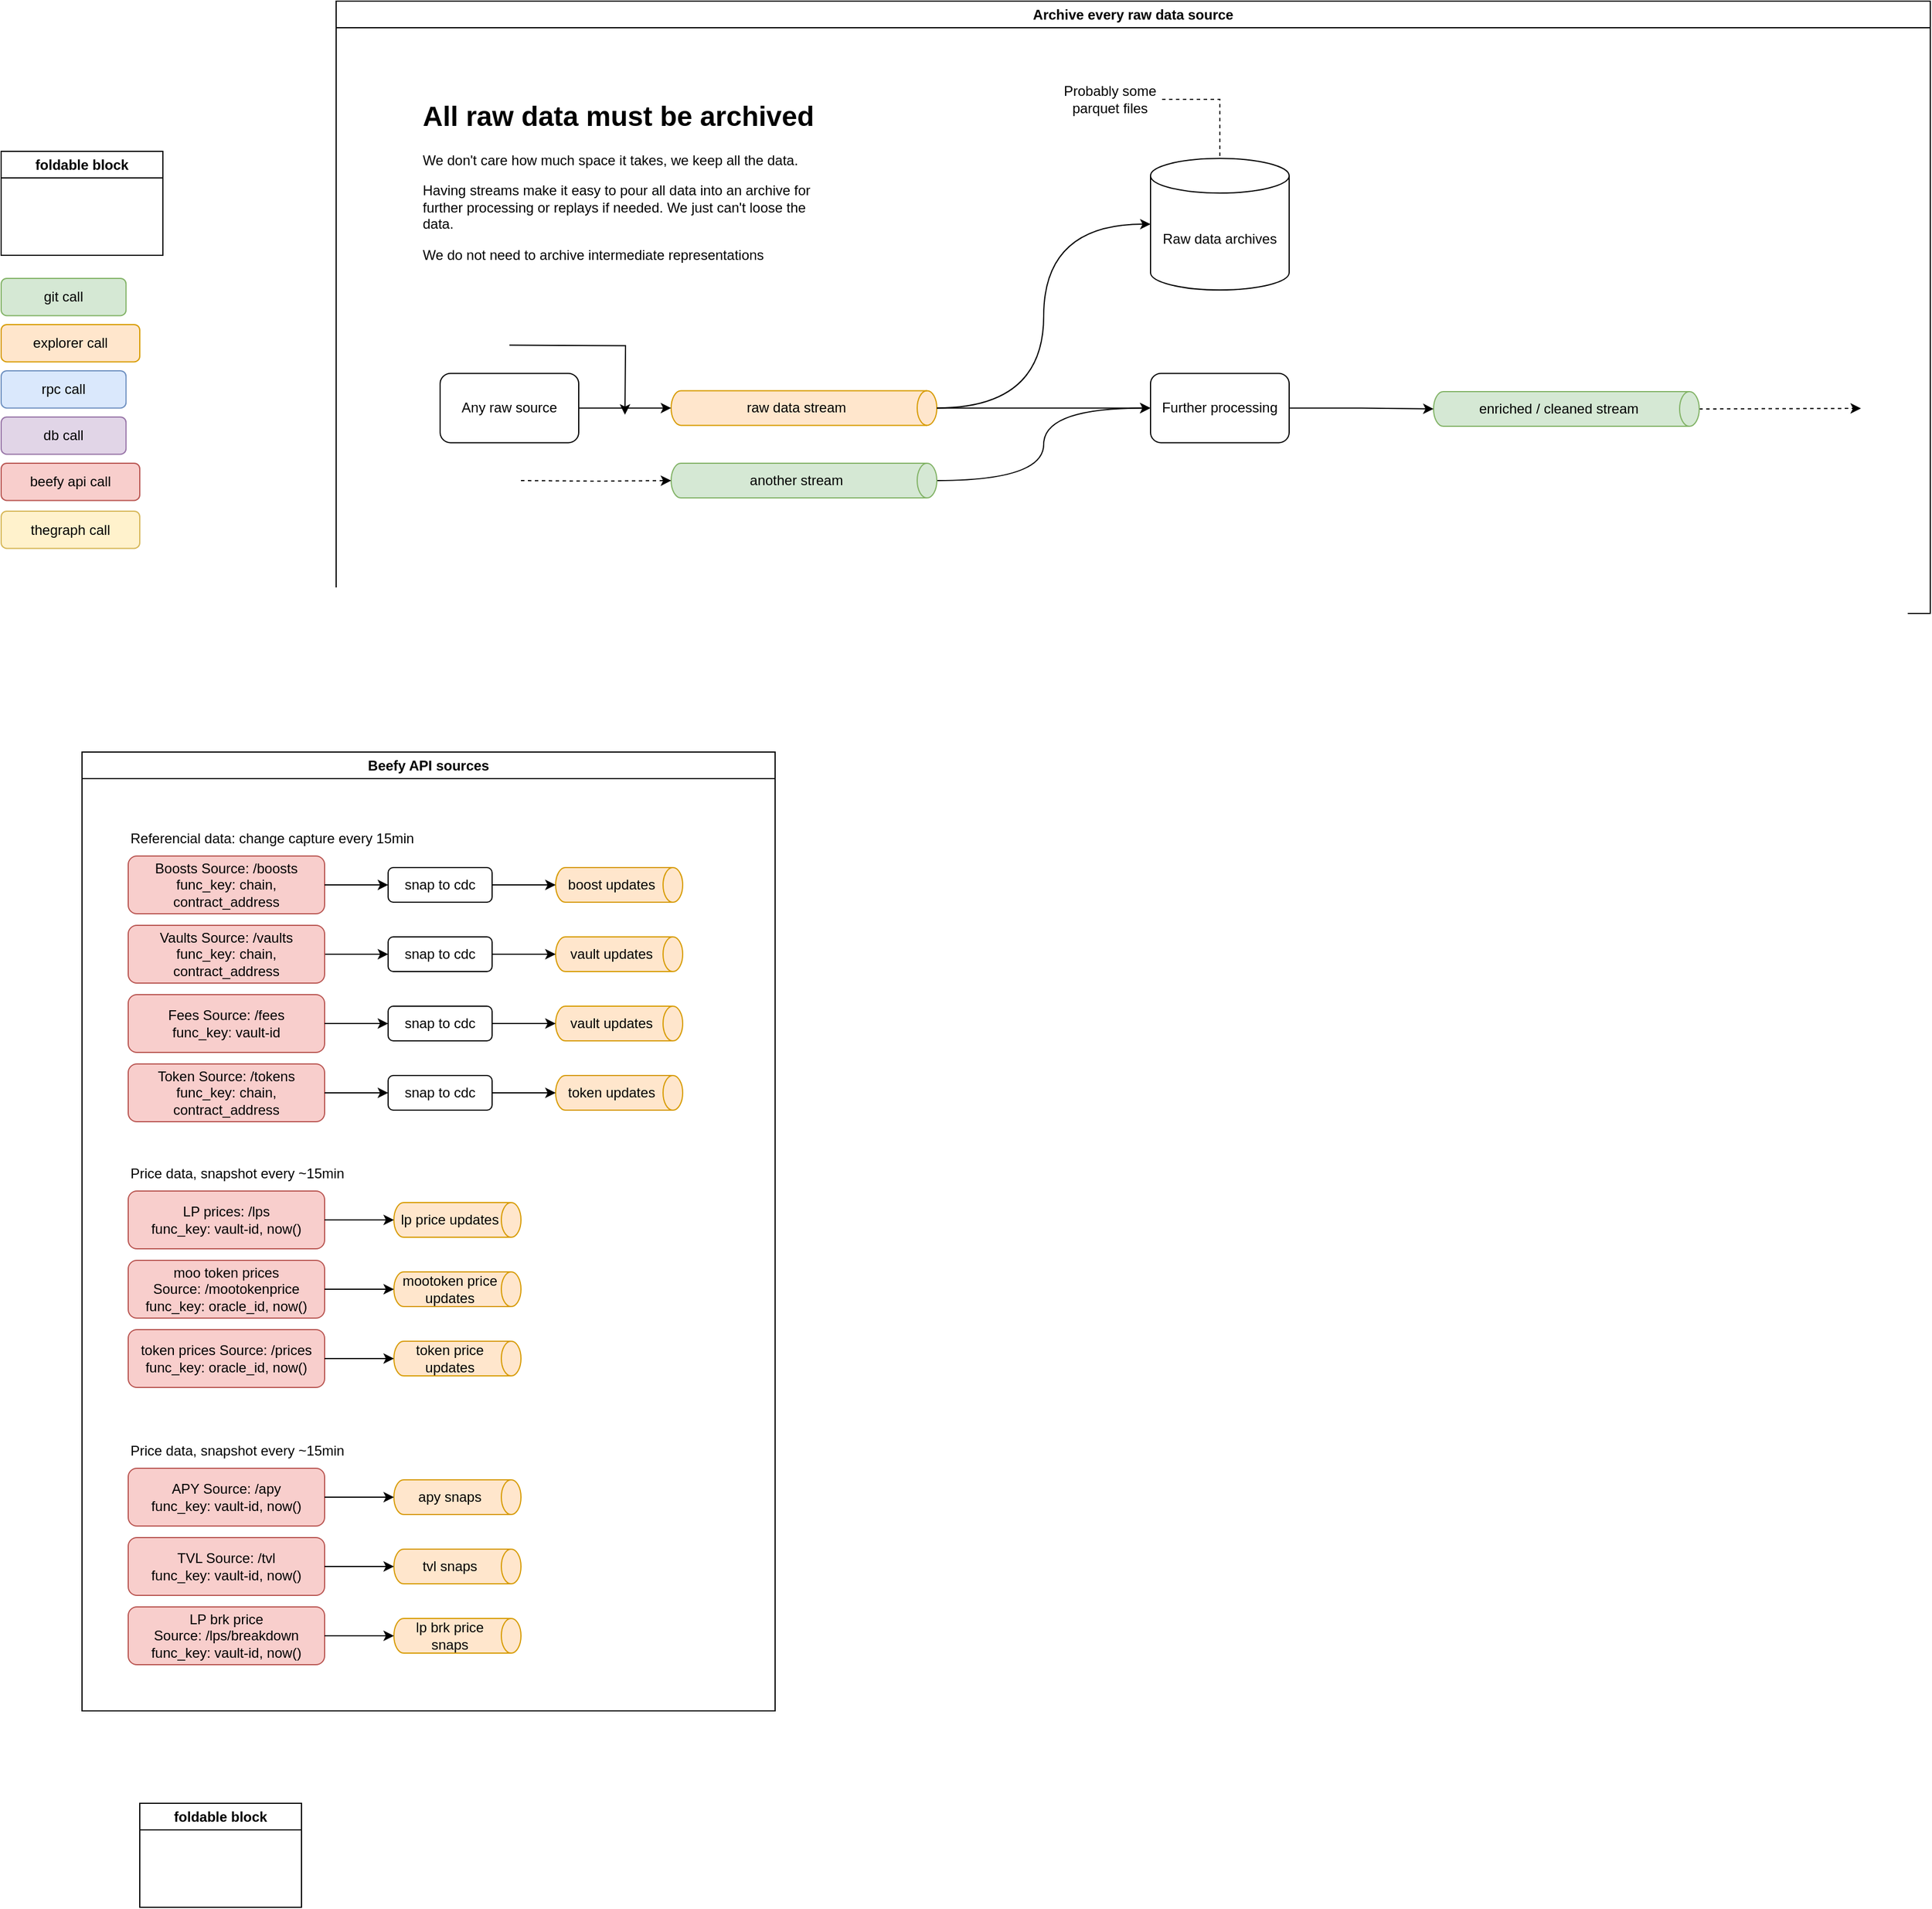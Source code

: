 <mxfile version="22.0.8" type="github">
  <diagram name="Page-1" id="d61cFQMUThN0K3jyABDj">
    <mxGraphModel dx="658" dy="1550" grid="1" gridSize="10" guides="1" tooltips="1" connect="1" arrows="1" fold="1" page="1" pageScale="1" pageWidth="850" pageHeight="1100" math="0" shadow="0">
      <root>
        <mxCell id="0" />
        <mxCell id="1" parent="0" />
        <mxCell id="mptU31HQFR-m2cuub4Bu-2" value="explorer call" style="rounded=1;whiteSpace=wrap;html=1;fontSize=12;glass=0;strokeWidth=1;shadow=0;fillColor=#ffe6cc;strokeColor=#d79b00;" vertex="1" parent="1">
          <mxGeometry x="90" y="50" width="120" height="32.2" as="geometry" />
        </mxCell>
        <mxCell id="mptU31HQFR-m2cuub4Bu-3" value="rpc call" style="rounded=1;whiteSpace=wrap;html=1;fontSize=12;glass=0;strokeWidth=1;shadow=0;fillColor=#dae8fc;strokeColor=#6c8ebf;" vertex="1" parent="1">
          <mxGeometry x="90" y="90" width="108.12" height="32.2" as="geometry" />
        </mxCell>
        <mxCell id="mptU31HQFR-m2cuub4Bu-4" value="git call" style="rounded=1;whiteSpace=wrap;html=1;fontSize=12;glass=0;strokeWidth=1;shadow=0;fillColor=#d5e8d4;strokeColor=#82b366;" vertex="1" parent="1">
          <mxGeometry x="90" y="10" width="108.12" height="32.2" as="geometry" />
        </mxCell>
        <mxCell id="mptU31HQFR-m2cuub4Bu-5" value="db call" style="rounded=1;whiteSpace=wrap;html=1;fontSize=12;glass=0;strokeWidth=1;shadow=0;fillColor=#e1d5e7;strokeColor=#9673a6;" vertex="1" parent="1">
          <mxGeometry x="90" y="130" width="108.12" height="32.2" as="geometry" />
        </mxCell>
        <mxCell id="mptU31HQFR-m2cuub4Bu-6" value="beefy api call" style="rounded=1;whiteSpace=wrap;html=1;fontSize=12;glass=0;strokeWidth=1;shadow=0;fillColor=#f8cecc;strokeColor=#b85450;" vertex="1" parent="1">
          <mxGeometry x="90" y="170" width="120" height="32.2" as="geometry" />
        </mxCell>
        <mxCell id="mptU31HQFR-m2cuub4Bu-7" value="thegraph call" style="rounded=1;whiteSpace=wrap;html=1;fontSize=12;glass=0;strokeWidth=1;shadow=0;fillColor=#fff2cc;strokeColor=#d6b656;" vertex="1" parent="1">
          <mxGeometry x="90" y="211.5" width="120" height="32.2" as="geometry" />
        </mxCell>
        <mxCell id="mptU31HQFR-m2cuub4Bu-27" value="Archive every raw data source" style="swimlane;whiteSpace=wrap;html=1;" vertex="1" parent="1">
          <mxGeometry x="380" y="-230" width="1380" height="530" as="geometry">
            <mxRectangle x="380" y="-230" width="80" height="30" as="alternateBounds" />
          </mxGeometry>
        </mxCell>
        <mxCell id="mptU31HQFR-m2cuub4Bu-36" style="edgeStyle=orthogonalEdgeStyle;rounded=0;orthogonalLoop=1;jettySize=auto;html=1;exitX=1;exitY=0.5;exitDx=0;exitDy=0;entryX=0;entryY=0.5;entryDx=0;entryDy=0;jumpStyle=arc;jumpSize=12;" edge="1" parent="mptU31HQFR-m2cuub4Bu-27" target="mptU31HQFR-m2cuub4Bu-31">
          <mxGeometry relative="1" as="geometry">
            <mxPoint x="250" y="358" as="targetPoint" />
            <mxPoint x="150" y="297.75" as="sourcePoint" />
          </mxGeometry>
        </mxCell>
        <mxCell id="mptU31HQFR-m2cuub4Bu-37" style="edgeStyle=orthogonalEdgeStyle;rounded=0;orthogonalLoop=1;jettySize=auto;html=1;exitX=1;exitY=0.5;exitDx=0;exitDy=0;jumpStyle=arc;jumpSize=12;" edge="1" parent="mptU31HQFR-m2cuub4Bu-27" target="mptU31HQFR-m2cuub4Bu-32">
          <mxGeometry relative="1" as="geometry">
            <mxPoint x="310" y="298.25" as="sourcePoint" />
          </mxGeometry>
        </mxCell>
        <mxCell id="mptU31HQFR-m2cuub4Bu-38" style="edgeStyle=orthogonalEdgeStyle;rounded=0;orthogonalLoop=1;jettySize=auto;html=1;exitX=1;exitY=0.5;exitDx=0;exitDy=0;exitPerimeter=0;jumpStyle=arc;jumpSize=12;" edge="1" parent="mptU31HQFR-m2cuub4Bu-27" target="mptU31HQFR-m2cuub4Bu-33">
          <mxGeometry relative="1" as="geometry">
            <mxPoint x="470" y="298.25" as="sourcePoint" />
          </mxGeometry>
        </mxCell>
        <mxCell id="mptU31HQFR-m2cuub4Bu-11" value="Any raw source" style="rounded=1;whiteSpace=wrap;html=1;" vertex="1" parent="mptU31HQFR-m2cuub4Bu-27">
          <mxGeometry x="90" y="322.2" width="120" height="60" as="geometry" />
        </mxCell>
        <mxCell id="mptU31HQFR-m2cuub4Bu-17" value="raw data stream" style="shape=cylinder3;whiteSpace=wrap;html=1;boundedLbl=1;backgroundOutline=1;size=8.5;rotation=90;fillColor=#ffe6cc;horizontal=0;strokeColor=#d79b00;" vertex="1" parent="mptU31HQFR-m2cuub4Bu-27">
          <mxGeometry x="390" y="237.2" width="30" height="230" as="geometry" />
        </mxCell>
        <mxCell id="mptU31HQFR-m2cuub4Bu-18" style="edgeStyle=orthogonalEdgeStyle;rounded=0;orthogonalLoop=1;jettySize=auto;html=1;exitX=1;exitY=0.5;exitDx=0;exitDy=0;entryX=0.5;entryY=1;entryDx=0;entryDy=0;entryPerimeter=0;" edge="1" parent="mptU31HQFR-m2cuub4Bu-27" source="mptU31HQFR-m2cuub4Bu-11" target="mptU31HQFR-m2cuub4Bu-17">
          <mxGeometry relative="1" as="geometry" />
        </mxCell>
        <mxCell id="mptU31HQFR-m2cuub4Bu-19" value="Raw data archives" style="shape=cylinder3;whiteSpace=wrap;html=1;boundedLbl=1;backgroundOutline=1;size=15;" vertex="1" parent="mptU31HQFR-m2cuub4Bu-27">
          <mxGeometry x="705" y="136.1" width="120" height="113.9" as="geometry" />
        </mxCell>
        <mxCell id="mptU31HQFR-m2cuub4Bu-22" style="edgeStyle=orthogonalEdgeStyle;rounded=0;orthogonalLoop=1;jettySize=auto;html=1;exitX=0.5;exitY=0;exitDx=0;exitDy=0;exitPerimeter=0;entryX=0;entryY=0.5;entryDx=0;entryDy=0;entryPerimeter=0;curved=1;" edge="1" parent="mptU31HQFR-m2cuub4Bu-27" source="mptU31HQFR-m2cuub4Bu-17" target="mptU31HQFR-m2cuub4Bu-19">
          <mxGeometry relative="1" as="geometry" />
        </mxCell>
        <mxCell id="mptU31HQFR-m2cuub4Bu-24" value="Further processing" style="rounded=1;whiteSpace=wrap;html=1;" vertex="1" parent="mptU31HQFR-m2cuub4Bu-27">
          <mxGeometry x="705" y="322.2" width="120" height="60" as="geometry" />
        </mxCell>
        <mxCell id="mptU31HQFR-m2cuub4Bu-23" style="edgeStyle=orthogonalEdgeStyle;rounded=0;orthogonalLoop=1;jettySize=auto;html=1;exitX=0.5;exitY=0;exitDx=0;exitDy=0;exitPerimeter=0;entryX=0;entryY=0.5;entryDx=0;entryDy=0;" edge="1" parent="mptU31HQFR-m2cuub4Bu-27" source="mptU31HQFR-m2cuub4Bu-17" target="mptU31HQFR-m2cuub4Bu-24">
          <mxGeometry relative="1" as="geometry">
            <mxPoint x="685" y="352" as="targetPoint" />
          </mxGeometry>
        </mxCell>
        <mxCell id="mptU31HQFR-m2cuub4Bu-25" value="Probably some parquet files" style="text;html=1;strokeColor=none;fillColor=none;align=center;verticalAlign=middle;whiteSpace=wrap;rounded=0;" vertex="1" parent="mptU31HQFR-m2cuub4Bu-27">
          <mxGeometry x="625" y="70" width="90" height="30" as="geometry" />
        </mxCell>
        <mxCell id="mptU31HQFR-m2cuub4Bu-26" style="edgeStyle=orthogonalEdgeStyle;rounded=0;orthogonalLoop=1;jettySize=auto;html=1;exitX=1;exitY=0.5;exitDx=0;exitDy=0;entryX=0.5;entryY=0;entryDx=0;entryDy=0;entryPerimeter=0;dashed=1;endArrow=none;endFill=0;" edge="1" parent="mptU31HQFR-m2cuub4Bu-27" source="mptU31HQFR-m2cuub4Bu-25" target="mptU31HQFR-m2cuub4Bu-19">
          <mxGeometry relative="1" as="geometry" />
        </mxCell>
        <mxCell id="mptU31HQFR-m2cuub4Bu-42" value="&lt;h1&gt;All raw data must be archived&lt;/h1&gt;&lt;p&gt;We don&#39;t care how much space it takes, we keep all the data.&lt;/p&gt;&lt;p&gt;Having streams make it easy to pour all data into an archive for further processing or replays if needed. We just can&#39;t loose the data.&lt;/p&gt;&lt;p&gt;We do not need to archive intermediate representations&lt;/p&gt;" style="text;html=1;strokeColor=none;fillColor=none;spacing=5;spacingTop=-20;whiteSpace=wrap;overflow=hidden;rounded=0;" vertex="1" parent="mptU31HQFR-m2cuub4Bu-27">
          <mxGeometry x="70" y="80" width="360" height="160" as="geometry" />
        </mxCell>
        <mxCell id="mptU31HQFR-m2cuub4Bu-48" style="edgeStyle=orthogonalEdgeStyle;rounded=0;orthogonalLoop=1;jettySize=auto;html=1;exitX=0.5;exitY=0;exitDx=0;exitDy=0;exitPerimeter=0;dashed=1;" edge="1" parent="mptU31HQFR-m2cuub4Bu-27" source="mptU31HQFR-m2cuub4Bu-43">
          <mxGeometry relative="1" as="geometry">
            <mxPoint x="1320" y="352.5" as="targetPoint" />
          </mxGeometry>
        </mxCell>
        <mxCell id="mptU31HQFR-m2cuub4Bu-43" value="enriched / cleaned stream" style="shape=cylinder3;whiteSpace=wrap;html=1;boundedLbl=1;backgroundOutline=1;size=8.5;rotation=90;fillColor=#d5e8d4;horizontal=0;strokeColor=#82b366;" vertex="1" parent="mptU31HQFR-m2cuub4Bu-27">
          <mxGeometry x="1050" y="238" width="30" height="230" as="geometry" />
        </mxCell>
        <mxCell id="mptU31HQFR-m2cuub4Bu-44" style="edgeStyle=orthogonalEdgeStyle;rounded=0;orthogonalLoop=1;jettySize=auto;html=1;exitX=1;exitY=0.5;exitDx=0;exitDy=0;entryX=0.5;entryY=1;entryDx=0;entryDy=0;entryPerimeter=0;" edge="1" parent="mptU31HQFR-m2cuub4Bu-27" source="mptU31HQFR-m2cuub4Bu-24" target="mptU31HQFR-m2cuub4Bu-43">
          <mxGeometry relative="1" as="geometry" />
        </mxCell>
        <mxCell id="mptU31HQFR-m2cuub4Bu-47" style="edgeStyle=orthogonalEdgeStyle;rounded=0;orthogonalLoop=1;jettySize=auto;html=1;exitX=0.5;exitY=0;exitDx=0;exitDy=0;exitPerimeter=0;entryX=0;entryY=0.5;entryDx=0;entryDy=0;curved=1;" edge="1" parent="mptU31HQFR-m2cuub4Bu-27" source="mptU31HQFR-m2cuub4Bu-45" target="mptU31HQFR-m2cuub4Bu-24">
          <mxGeometry relative="1" as="geometry" />
        </mxCell>
        <mxCell id="mptU31HQFR-m2cuub4Bu-45" value="another stream" style="shape=cylinder3;whiteSpace=wrap;html=1;boundedLbl=1;backgroundOutline=1;size=8.5;rotation=90;fillColor=#d5e8d4;horizontal=0;strokeColor=#82b366;" vertex="1" parent="mptU31HQFR-m2cuub4Bu-27">
          <mxGeometry x="390" y="300" width="30" height="230" as="geometry" />
        </mxCell>
        <mxCell id="mptU31HQFR-m2cuub4Bu-46" style="edgeStyle=orthogonalEdgeStyle;rounded=0;orthogonalLoop=1;jettySize=auto;html=1;entryX=0.5;entryY=1;entryDx=0;entryDy=0;entryPerimeter=0;dashed=1;" edge="1" parent="mptU31HQFR-m2cuub4Bu-27" target="mptU31HQFR-m2cuub4Bu-45">
          <mxGeometry relative="1" as="geometry">
            <mxPoint x="160" y="415" as="sourcePoint" />
            <mxPoint x="280" y="414.79" as="targetPoint" />
          </mxGeometry>
        </mxCell>
        <mxCell id="mptU31HQFR-m2cuub4Bu-82" value="foldable block" style="swimlane;whiteSpace=wrap;html=1;" vertex="1" parent="1">
          <mxGeometry x="90" y="-100" width="140" height="90" as="geometry">
            <mxRectangle x="380" y="-230" width="80" height="30" as="alternateBounds" />
          </mxGeometry>
        </mxCell>
        <mxCell id="mptU31HQFR-m2cuub4Bu-84" style="edgeStyle=orthogonalEdgeStyle;rounded=0;orthogonalLoop=1;jettySize=auto;html=1;exitX=1;exitY=0.5;exitDx=0;exitDy=0;jumpStyle=arc;jumpSize=12;" edge="1" parent="mptU31HQFR-m2cuub4Bu-82">
          <mxGeometry relative="1" as="geometry">
            <mxPoint x="310" y="298.25" as="sourcePoint" />
          </mxGeometry>
        </mxCell>
        <mxCell id="mptU31HQFR-m2cuub4Bu-85" style="edgeStyle=orthogonalEdgeStyle;rounded=0;orthogonalLoop=1;jettySize=auto;html=1;exitX=1;exitY=0.5;exitDx=0;exitDy=0;exitPerimeter=0;jumpStyle=arc;jumpSize=12;" edge="1" parent="mptU31HQFR-m2cuub4Bu-82">
          <mxGeometry relative="1" as="geometry">
            <mxPoint x="470" y="298.25" as="sourcePoint" />
          </mxGeometry>
        </mxCell>
        <mxCell id="mptU31HQFR-m2cuub4Bu-102" value="Beefy API sources" style="swimlane;whiteSpace=wrap;html=1;" vertex="1" parent="1">
          <mxGeometry x="160" y="420" width="600" height="830" as="geometry">
            <mxRectangle x="380" y="-230" width="80" height="30" as="alternateBounds" />
          </mxGeometry>
        </mxCell>
        <mxCell id="mptU31HQFR-m2cuub4Bu-103" style="edgeStyle=orthogonalEdgeStyle;rounded=0;orthogonalLoop=1;jettySize=auto;html=1;exitX=1;exitY=0.5;exitDx=0;exitDy=0;jumpStyle=arc;jumpSize=12;" edge="1" parent="mptU31HQFR-m2cuub4Bu-102">
          <mxGeometry relative="1" as="geometry">
            <mxPoint x="310" y="298.25" as="sourcePoint" />
          </mxGeometry>
        </mxCell>
        <mxCell id="mptU31HQFR-m2cuub4Bu-104" style="edgeStyle=orthogonalEdgeStyle;rounded=0;orthogonalLoop=1;jettySize=auto;html=1;exitX=1;exitY=0.5;exitDx=0;exitDy=0;exitPerimeter=0;jumpStyle=arc;jumpSize=12;" edge="1" parent="mptU31HQFR-m2cuub4Bu-102">
          <mxGeometry relative="1" as="geometry">
            <mxPoint x="470" y="298.25" as="sourcePoint" />
          </mxGeometry>
        </mxCell>
        <mxCell id="mptU31HQFR-m2cuub4Bu-9" value="Boosts Source:&amp;nbsp;/boosts&lt;br&gt;func_key: chain, contract_address" style="rounded=1;whiteSpace=wrap;html=1;fontSize=12;glass=0;strokeWidth=1;shadow=0;fillColor=#f8cecc;strokeColor=#b85450;" vertex="1" parent="mptU31HQFR-m2cuub4Bu-102">
          <mxGeometry x="40" y="90" width="170" height="50" as="geometry" />
        </mxCell>
        <mxCell id="mptU31HQFR-m2cuub4Bu-114" style="edgeStyle=orthogonalEdgeStyle;rounded=0;orthogonalLoop=1;jettySize=auto;html=1;" edge="1" parent="mptU31HQFR-m2cuub4Bu-102" source="mptU31HQFR-m2cuub4Bu-10" target="mptU31HQFR-m2cuub4Bu-113">
          <mxGeometry relative="1" as="geometry" />
        </mxCell>
        <mxCell id="mptU31HQFR-m2cuub4Bu-10" value="Vaults Source:&amp;nbsp;/vaults&lt;br style=&quot;border-color: var(--border-color);&quot;&gt;func_key: chain, contract_address" style="rounded=1;whiteSpace=wrap;html=1;fontSize=12;glass=0;strokeWidth=1;shadow=0;fillColor=#f8cecc;strokeColor=#b85450;" vertex="1" parent="mptU31HQFR-m2cuub4Bu-102">
          <mxGeometry x="40" y="150" width="170" height="50" as="geometry" />
        </mxCell>
        <mxCell id="mptU31HQFR-m2cuub4Bu-52" value="boost updates" style="shape=cylinder3;whiteSpace=wrap;html=1;boundedLbl=1;backgroundOutline=1;size=8.5;rotation=90;fillColor=#ffe6cc;horizontal=0;strokeColor=#d79b00;" vertex="1" parent="mptU31HQFR-m2cuub4Bu-102">
          <mxGeometry x="450" y="60" width="30" height="110" as="geometry" />
        </mxCell>
        <mxCell id="mptU31HQFR-m2cuub4Bu-56" value="APY Source:&amp;nbsp;/apy&lt;br style=&quot;border-color: var(--border-color);&quot;&gt;func_key: vault-id, now()" style="rounded=1;whiteSpace=wrap;html=1;fontSize=12;glass=0;strokeWidth=1;shadow=0;fillColor=#f8cecc;strokeColor=#b85450;" vertex="1" parent="mptU31HQFR-m2cuub4Bu-102">
          <mxGeometry x="40" y="620" width="170" height="50" as="geometry" />
        </mxCell>
        <mxCell id="mptU31HQFR-m2cuub4Bu-57" value="TVL Source:&amp;nbsp;/tvl&lt;br&gt;func_key: vault-id, now()" style="rounded=1;whiteSpace=wrap;html=1;fontSize=12;glass=0;strokeWidth=1;shadow=0;fillColor=#f8cecc;strokeColor=#b85450;" vertex="1" parent="mptU31HQFR-m2cuub4Bu-102">
          <mxGeometry x="40" y="680" width="170" height="50" as="geometry" />
        </mxCell>
        <mxCell id="mptU31HQFR-m2cuub4Bu-60" value="tvl snaps" style="shape=cylinder3;whiteSpace=wrap;html=1;boundedLbl=1;backgroundOutline=1;size=8.5;rotation=90;fillColor=#ffe6cc;horizontal=0;strokeColor=#d79b00;" vertex="1" parent="mptU31HQFR-m2cuub4Bu-102">
          <mxGeometry x="310" y="650" width="30" height="110" as="geometry" />
        </mxCell>
        <mxCell id="mptU31HQFR-m2cuub4Bu-58" value="apy snaps" style="shape=cylinder3;whiteSpace=wrap;html=1;boundedLbl=1;backgroundOutline=1;size=8.5;rotation=90;fillColor=#ffe6cc;horizontal=0;strokeColor=#d79b00;" vertex="1" parent="mptU31HQFR-m2cuub4Bu-102">
          <mxGeometry x="310" y="590" width="30" height="110" as="geometry" />
        </mxCell>
        <mxCell id="mptU31HQFR-m2cuub4Bu-61" style="edgeStyle=orthogonalEdgeStyle;rounded=0;orthogonalLoop=1;jettySize=auto;html=1;" edge="1" parent="mptU31HQFR-m2cuub4Bu-102" source="mptU31HQFR-m2cuub4Bu-57" target="mptU31HQFR-m2cuub4Bu-60">
          <mxGeometry relative="1" as="geometry" />
        </mxCell>
        <mxCell id="mptU31HQFR-m2cuub4Bu-59" style="edgeStyle=orthogonalEdgeStyle;rounded=0;orthogonalLoop=1;jettySize=auto;html=1;" edge="1" parent="mptU31HQFR-m2cuub4Bu-102" source="mptU31HQFR-m2cuub4Bu-56" target="mptU31HQFR-m2cuub4Bu-58">
          <mxGeometry relative="1" as="geometry" />
        </mxCell>
        <mxCell id="mptU31HQFR-m2cuub4Bu-105" value="Price data, snapshot every ~15min" style="text;html=1;strokeColor=none;fillColor=none;align=left;verticalAlign=middle;whiteSpace=wrap;rounded=0;" vertex="1" parent="mptU31HQFR-m2cuub4Bu-102">
          <mxGeometry x="40" y="350" width="250" height="30" as="geometry" />
        </mxCell>
        <mxCell id="mptU31HQFR-m2cuub4Bu-106" value="Referencial data: change capture every 15min" style="text;html=1;strokeColor=none;fillColor=none;align=left;verticalAlign=middle;whiteSpace=wrap;rounded=0;" vertex="1" parent="mptU31HQFR-m2cuub4Bu-102">
          <mxGeometry x="40" y="60" width="330" height="30" as="geometry" />
        </mxCell>
        <mxCell id="mptU31HQFR-m2cuub4Bu-109" value="snap to cdc" style="rounded=1;whiteSpace=wrap;html=1;" vertex="1" parent="mptU31HQFR-m2cuub4Bu-102">
          <mxGeometry x="265" y="100" width="90" height="30" as="geometry" />
        </mxCell>
        <mxCell id="mptU31HQFR-m2cuub4Bu-53" style="edgeStyle=orthogonalEdgeStyle;rounded=0;orthogonalLoop=1;jettySize=auto;html=1;" edge="1" parent="mptU31HQFR-m2cuub4Bu-102" source="mptU31HQFR-m2cuub4Bu-9" target="mptU31HQFR-m2cuub4Bu-109">
          <mxGeometry relative="1" as="geometry" />
        </mxCell>
        <mxCell id="mptU31HQFR-m2cuub4Bu-110" style="edgeStyle=orthogonalEdgeStyle;rounded=0;orthogonalLoop=1;jettySize=auto;html=1;" edge="1" parent="mptU31HQFR-m2cuub4Bu-102" source="mptU31HQFR-m2cuub4Bu-109" target="mptU31HQFR-m2cuub4Bu-52">
          <mxGeometry relative="1" as="geometry" />
        </mxCell>
        <mxCell id="mptU31HQFR-m2cuub4Bu-112" value="vault updates" style="shape=cylinder3;whiteSpace=wrap;html=1;boundedLbl=1;backgroundOutline=1;size=8.5;rotation=90;fillColor=#ffe6cc;horizontal=0;strokeColor=#d79b00;" vertex="1" parent="mptU31HQFR-m2cuub4Bu-102">
          <mxGeometry x="450" y="120" width="30" height="110" as="geometry" />
        </mxCell>
        <mxCell id="mptU31HQFR-m2cuub4Bu-115" style="edgeStyle=orthogonalEdgeStyle;rounded=0;orthogonalLoop=1;jettySize=auto;html=1;" edge="1" parent="mptU31HQFR-m2cuub4Bu-102" source="mptU31HQFR-m2cuub4Bu-113" target="mptU31HQFR-m2cuub4Bu-112">
          <mxGeometry relative="1" as="geometry" />
        </mxCell>
        <mxCell id="mptU31HQFR-m2cuub4Bu-113" value="snap to cdc" style="rounded=1;whiteSpace=wrap;html=1;" vertex="1" parent="mptU31HQFR-m2cuub4Bu-102">
          <mxGeometry x="265" y="160" width="90" height="30" as="geometry" />
        </mxCell>
        <mxCell id="mptU31HQFR-m2cuub4Bu-116" value="Fees Source:&amp;nbsp;/fees&lt;br style=&quot;border-color: var(--border-color);&quot;&gt;func_key: vault-id" style="rounded=1;whiteSpace=wrap;html=1;fontSize=12;glass=0;strokeWidth=1;shadow=0;fillColor=#f8cecc;strokeColor=#b85450;" vertex="1" parent="mptU31HQFR-m2cuub4Bu-102">
          <mxGeometry x="40" y="210" width="170" height="50" as="geometry" />
        </mxCell>
        <mxCell id="mptU31HQFR-m2cuub4Bu-117" value="vault updates" style="shape=cylinder3;whiteSpace=wrap;html=1;boundedLbl=1;backgroundOutline=1;size=8.5;rotation=90;fillColor=#ffe6cc;horizontal=0;strokeColor=#d79b00;" vertex="1" parent="mptU31HQFR-m2cuub4Bu-102">
          <mxGeometry x="450" y="180" width="30" height="110" as="geometry" />
        </mxCell>
        <mxCell id="mptU31HQFR-m2cuub4Bu-120" style="edgeStyle=orthogonalEdgeStyle;rounded=0;orthogonalLoop=1;jettySize=auto;html=1;" edge="1" parent="mptU31HQFR-m2cuub4Bu-102" source="mptU31HQFR-m2cuub4Bu-118" target="mptU31HQFR-m2cuub4Bu-117">
          <mxGeometry relative="1" as="geometry" />
        </mxCell>
        <mxCell id="mptU31HQFR-m2cuub4Bu-118" value="snap to cdc" style="rounded=1;whiteSpace=wrap;html=1;" vertex="1" parent="mptU31HQFR-m2cuub4Bu-102">
          <mxGeometry x="265" y="220" width="90" height="30" as="geometry" />
        </mxCell>
        <mxCell id="mptU31HQFR-m2cuub4Bu-119" style="edgeStyle=orthogonalEdgeStyle;rounded=0;orthogonalLoop=1;jettySize=auto;html=1;" edge="1" parent="mptU31HQFR-m2cuub4Bu-102" source="mptU31HQFR-m2cuub4Bu-116" target="mptU31HQFR-m2cuub4Bu-118">
          <mxGeometry relative="1" as="geometry" />
        </mxCell>
        <mxCell id="mptU31HQFR-m2cuub4Bu-121" value="LP prices:&amp;nbsp;/lps&lt;br&gt;func_key: vault-id, now()" style="rounded=1;whiteSpace=wrap;html=1;fontSize=12;glass=0;strokeWidth=1;shadow=0;fillColor=#f8cecc;strokeColor=#b85450;" vertex="1" parent="mptU31HQFR-m2cuub4Bu-102">
          <mxGeometry x="40" y="380" width="170" height="50" as="geometry" />
        </mxCell>
        <mxCell id="mptU31HQFR-m2cuub4Bu-122" value="lp price updates" style="shape=cylinder3;whiteSpace=wrap;html=1;boundedLbl=1;backgroundOutline=1;size=8.5;rotation=90;fillColor=#ffe6cc;horizontal=0;strokeColor=#d79b00;" vertex="1" parent="mptU31HQFR-m2cuub4Bu-102">
          <mxGeometry x="310" y="350" width="30" height="110" as="geometry" />
        </mxCell>
        <mxCell id="mptU31HQFR-m2cuub4Bu-123" style="edgeStyle=orthogonalEdgeStyle;rounded=0;orthogonalLoop=1;jettySize=auto;html=1;" edge="1" parent="mptU31HQFR-m2cuub4Bu-102" source="mptU31HQFR-m2cuub4Bu-121" target="mptU31HQFR-m2cuub4Bu-122">
          <mxGeometry relative="1" as="geometry" />
        </mxCell>
        <mxCell id="mptU31HQFR-m2cuub4Bu-124" value="LP brk price Source:&amp;nbsp;/lps/breakdown&lt;br&gt;func_key: vault-id, now()" style="rounded=1;whiteSpace=wrap;html=1;fontSize=12;glass=0;strokeWidth=1;shadow=0;fillColor=#f8cecc;strokeColor=#b85450;" vertex="1" parent="mptU31HQFR-m2cuub4Bu-102">
          <mxGeometry x="40" y="740" width="170" height="50" as="geometry" />
        </mxCell>
        <mxCell id="mptU31HQFR-m2cuub4Bu-125" value="lp brk price snaps" style="shape=cylinder3;whiteSpace=wrap;html=1;boundedLbl=1;backgroundOutline=1;size=8.5;rotation=90;fillColor=#ffe6cc;horizontal=0;strokeColor=#d79b00;" vertex="1" parent="mptU31HQFR-m2cuub4Bu-102">
          <mxGeometry x="310" y="710" width="30" height="110" as="geometry" />
        </mxCell>
        <mxCell id="mptU31HQFR-m2cuub4Bu-126" style="edgeStyle=orthogonalEdgeStyle;rounded=0;orthogonalLoop=1;jettySize=auto;html=1;" edge="1" parent="mptU31HQFR-m2cuub4Bu-102" source="mptU31HQFR-m2cuub4Bu-124" target="mptU31HQFR-m2cuub4Bu-125">
          <mxGeometry relative="1" as="geometry" />
        </mxCell>
        <mxCell id="mptU31HQFR-m2cuub4Bu-127" value="Token Source:&amp;nbsp;/tokens&lt;br style=&quot;border-color: var(--border-color);&quot;&gt;func_key: chain, contract_address" style="rounded=1;whiteSpace=wrap;html=1;fontSize=12;glass=0;strokeWidth=1;shadow=0;fillColor=#f8cecc;strokeColor=#b85450;" vertex="1" parent="mptU31HQFR-m2cuub4Bu-102">
          <mxGeometry x="40" y="270" width="170" height="50" as="geometry" />
        </mxCell>
        <mxCell id="mptU31HQFR-m2cuub4Bu-128" value="token updates" style="shape=cylinder3;whiteSpace=wrap;html=1;boundedLbl=1;backgroundOutline=1;size=8.5;rotation=90;fillColor=#ffe6cc;horizontal=0;strokeColor=#d79b00;" vertex="1" parent="mptU31HQFR-m2cuub4Bu-102">
          <mxGeometry x="450" y="240" width="30" height="110" as="geometry" />
        </mxCell>
        <mxCell id="mptU31HQFR-m2cuub4Bu-129" style="edgeStyle=orthogonalEdgeStyle;rounded=0;orthogonalLoop=1;jettySize=auto;html=1;" edge="1" parent="mptU31HQFR-m2cuub4Bu-102" source="mptU31HQFR-m2cuub4Bu-130" target="mptU31HQFR-m2cuub4Bu-128">
          <mxGeometry relative="1" as="geometry" />
        </mxCell>
        <mxCell id="mptU31HQFR-m2cuub4Bu-130" value="snap to cdc" style="rounded=1;whiteSpace=wrap;html=1;" vertex="1" parent="mptU31HQFR-m2cuub4Bu-102">
          <mxGeometry x="265" y="280" width="90" height="30" as="geometry" />
        </mxCell>
        <mxCell id="mptU31HQFR-m2cuub4Bu-131" style="edgeStyle=orthogonalEdgeStyle;rounded=0;orthogonalLoop=1;jettySize=auto;html=1;" edge="1" parent="mptU31HQFR-m2cuub4Bu-102" source="mptU31HQFR-m2cuub4Bu-127" target="mptU31HQFR-m2cuub4Bu-130">
          <mxGeometry relative="1" as="geometry" />
        </mxCell>
        <mxCell id="mptU31HQFR-m2cuub4Bu-132" value="moo token prices Source:&amp;nbsp;/mootokenprice&lt;br&gt;func_key: oracle_id, now()" style="rounded=1;whiteSpace=wrap;html=1;fontSize=12;glass=0;strokeWidth=1;shadow=0;fillColor=#f8cecc;strokeColor=#b85450;" vertex="1" parent="mptU31HQFR-m2cuub4Bu-102">
          <mxGeometry x="40" y="440" width="170" height="50" as="geometry" />
        </mxCell>
        <mxCell id="mptU31HQFR-m2cuub4Bu-133" value="mootoken price updates" style="shape=cylinder3;whiteSpace=wrap;html=1;boundedLbl=1;backgroundOutline=1;size=8.5;rotation=90;fillColor=#ffe6cc;horizontal=0;strokeColor=#d79b00;" vertex="1" parent="mptU31HQFR-m2cuub4Bu-102">
          <mxGeometry x="310" y="410" width="30" height="110" as="geometry" />
        </mxCell>
        <mxCell id="mptU31HQFR-m2cuub4Bu-134" style="edgeStyle=orthogonalEdgeStyle;rounded=0;orthogonalLoop=1;jettySize=auto;html=1;" edge="1" parent="mptU31HQFR-m2cuub4Bu-102" source="mptU31HQFR-m2cuub4Bu-132" target="mptU31HQFR-m2cuub4Bu-133">
          <mxGeometry relative="1" as="geometry" />
        </mxCell>
        <mxCell id="mptU31HQFR-m2cuub4Bu-135" value="Price data, snapshot every ~15min" style="text;html=1;strokeColor=none;fillColor=none;align=left;verticalAlign=middle;whiteSpace=wrap;rounded=0;" vertex="1" parent="mptU31HQFR-m2cuub4Bu-102">
          <mxGeometry x="40" y="590" width="250" height="30" as="geometry" />
        </mxCell>
        <mxCell id="mptU31HQFR-m2cuub4Bu-136" value="token prices Source:&amp;nbsp;/prices&lt;br&gt;func_key: oracle_id, now()" style="rounded=1;whiteSpace=wrap;html=1;fontSize=12;glass=0;strokeWidth=1;shadow=0;fillColor=#f8cecc;strokeColor=#b85450;" vertex="1" parent="mptU31HQFR-m2cuub4Bu-102">
          <mxGeometry x="40" y="500" width="170" height="50" as="geometry" />
        </mxCell>
        <mxCell id="mptU31HQFR-m2cuub4Bu-137" value="token price updates" style="shape=cylinder3;whiteSpace=wrap;html=1;boundedLbl=1;backgroundOutline=1;size=8.5;rotation=90;fillColor=#ffe6cc;horizontal=0;strokeColor=#d79b00;" vertex="1" parent="mptU31HQFR-m2cuub4Bu-102">
          <mxGeometry x="310" y="470" width="30" height="110" as="geometry" />
        </mxCell>
        <mxCell id="mptU31HQFR-m2cuub4Bu-138" style="edgeStyle=orthogonalEdgeStyle;rounded=0;orthogonalLoop=1;jettySize=auto;html=1;" edge="1" parent="mptU31HQFR-m2cuub4Bu-102" source="mptU31HQFR-m2cuub4Bu-136" target="mptU31HQFR-m2cuub4Bu-137">
          <mxGeometry relative="1" as="geometry" />
        </mxCell>
        <mxCell id="mptU31HQFR-m2cuub4Bu-139" value="foldable block" style="swimlane;whiteSpace=wrap;html=1;" vertex="1" parent="1">
          <mxGeometry x="210" y="1330" width="140" height="90" as="geometry">
            <mxRectangle x="380" y="-230" width="80" height="30" as="alternateBounds" />
          </mxGeometry>
        </mxCell>
        <mxCell id="mptU31HQFR-m2cuub4Bu-140" style="edgeStyle=orthogonalEdgeStyle;rounded=0;orthogonalLoop=1;jettySize=auto;html=1;exitX=1;exitY=0.5;exitDx=0;exitDy=0;jumpStyle=arc;jumpSize=12;" edge="1" parent="mptU31HQFR-m2cuub4Bu-139">
          <mxGeometry relative="1" as="geometry">
            <mxPoint x="310" y="298.25" as="sourcePoint" />
          </mxGeometry>
        </mxCell>
        <mxCell id="mptU31HQFR-m2cuub4Bu-141" style="edgeStyle=orthogonalEdgeStyle;rounded=0;orthogonalLoop=1;jettySize=auto;html=1;exitX=1;exitY=0.5;exitDx=0;exitDy=0;exitPerimeter=0;jumpStyle=arc;jumpSize=12;" edge="1" parent="mptU31HQFR-m2cuub4Bu-139">
          <mxGeometry relative="1" as="geometry">
            <mxPoint x="470" y="298.25" as="sourcePoint" />
          </mxGeometry>
        </mxCell>
      </root>
    </mxGraphModel>
  </diagram>
</mxfile>
